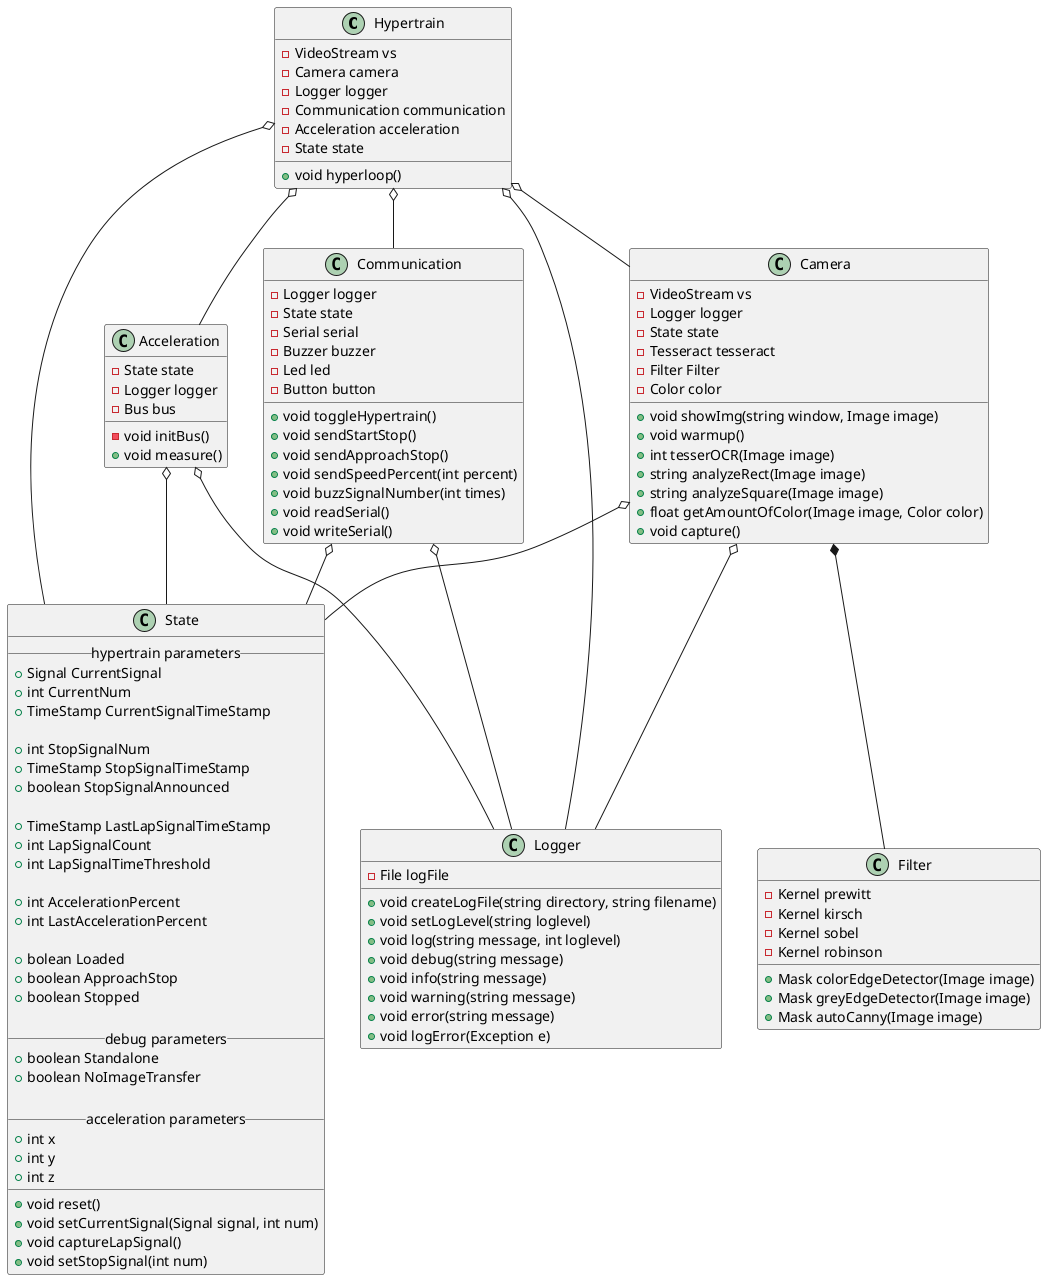 @startuml
class Hypertrain {
    - VideoStream vs
    - Camera camera
    - Logger logger
    - Communication communication
    - Acceleration acceleration
    - State state
    + void hyperloop()
}

class State {
    __ hypertrain parameters __
    + Signal CurrentSignal
    + int CurrentNum
    + TimeStamp CurrentSignalTimeStamp

    + int StopSignalNum
    + TimeStamp StopSignalTimeStamp
    + boolean StopSignalAnnounced

    + TimeStamp LastLapSignalTimeStamp
    + int LapSignalCount
    + int LapSignalTimeThreshold

    + int AccelerationPercent
    + int LastAccelerationPercent

    + bolean Loaded
    + boolean ApproachStop
    + boolean Stopped

    __ debug parameters __
    + boolean Standalone
    + boolean NoImageTransfer

    __ acceleration parameters __
    + int x
    + int y
    + int z
    ____
    + void reset()
    + void setCurrentSignal(Signal signal, int num)
    + void captureLapSignal()
    + void setStopSignal(int num)
}

class Logger {
    - File logFile
    + void createLogFile(string directory, string filename)
    + void setLogLevel(string loglevel)
    + void log(string message, int loglevel)
    + void debug(string message)
    + void info(string message)
    + void warning(string message)
    + void error(string message)
    + void logError(Exception e)
}

class Communication {
    - Logger logger
    - State state
    - Serial serial
    - Buzzer buzzer
    - Led led
    - Button button
    + void toggleHypertrain()
    + void sendStartStop()
    + void sendApproachStop()
    + void sendSpeedPercent(int percent)
    + void buzzSignalNumber(int times)
    + void readSerial()
    + void writeSerial()
}

class Camera {
    - VideoStream vs
    - Logger logger
    - State state
    - Tesseract tesseract
    - Filter Filter
    - Color color
    + void showImg(string window, Image image)
    + void warmup()
    + int tesserOCR(Image image)
    + string analyzeRect(Image image)
    + string analyzeSquare(Image image)
    + float getAmountOfColor(Image image, Color color)
    + void capture()
}

class Filter {
    - Kernel prewitt
    - Kernel kirsch
    - Kernel sobel
    - Kernel robinson
    + Mask colorEdgeDetector(Image image)
    + Mask greyEdgeDetector(Image image)
    + Mask autoCanny(Image image)
}

class Acceleration {
    - State state
    - Logger logger
    - Bus bus
    - void initBus()
    + void measure()
}

Hypertrain o-- State
Hypertrain o-- Communication
Hypertrain o-- Logger
Hypertrain o-- Camera
Hypertrain o-- Acceleration

Camera o-- Logger
Camera o-- State
Camera *-- Filter

Communication o-- Logger
Communication o-- State

Acceleration o-- Logger
Acceleration o-- State

@enduml